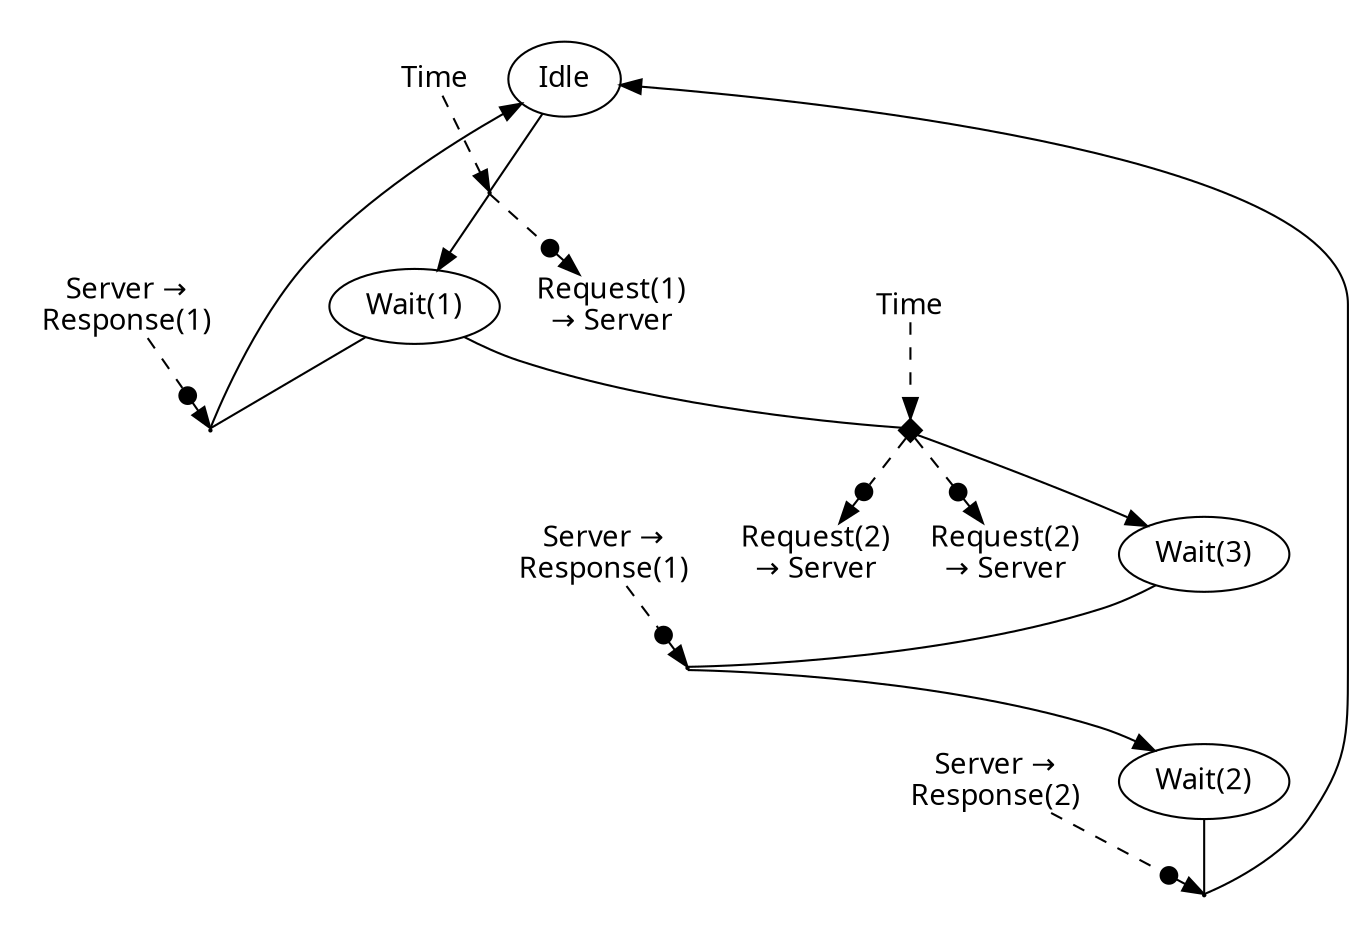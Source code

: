 digraph {
color=white;
graph [ fontname="sans-serif" ];
node [ fontname="sans-serif" ];
edge [ fontname="sans-serif" ];
A_0_false [ label="Idle", shape=ellipse ];
A_1_false [ label="Wait(1)", shape=ellipse ];
subgraph cluster_0 {
T_0_18446744073709551615 [ shape=point, height=0.015, width=0.015 ];
A_0_false -> T_0_18446744073709551615 [ arrowhead=none, direction=forward ];
T_0_18446744073709551615 -> A_1_false;
D_0_18446744073709551615_255 [ label="Time", shape=plain ];
D_0_18446744073709551615_255 -> T_0_18446744073709551615 [ arrowhead=normal, direction=forward, style=dashed ];
S_0_18446744073709551615_0 [ label="Request(1)\n&#8594; Server", shape=plain ];
T_0_18446744073709551615 -> S_0_18446744073709551615_0 [ arrowhead=normalnonedot, direction=forward, style=dashed ];
}
subgraph cluster_1 {
T_1_18446744073709551615 [ shape=point, height=0.015, width=0.015 ];
A_1_false -> T_1_18446744073709551615 [ arrowhead=none, direction=forward ];
T_1_18446744073709551615 -> A_0_false;
D_1_18446744073709551615_3 [ label="Server &#8594;\nResponse(1)", shape=plain ];
D_1_18446744073709551615_3 -> T_1_18446744073709551615 [ arrowhead=normalnonedot, direction=forward, style=dashed ];
}
A_2_false [ label="Wait(3)", shape=ellipse ];
subgraph cluster_2 {
T_2_18446744073709551615 [ shape=diamond, label="", fontsize=0, width=0.15, height=0.15, style=filled, color=black ];
A_1_false -> T_2_18446744073709551615 [ arrowhead=none, direction=forward ];
T_2_18446744073709551615 -> A_2_false;
D_2_18446744073709551615_255 [ label="Time", shape=plain ];
D_2_18446744073709551615_255 -> T_2_18446744073709551615 [ arrowhead=normal, direction=forward, style=dashed ];
S_2_18446744073709551615_1 [ label="Request(2)\n&#8594; Server", shape=plain ];
T_2_18446744073709551615 -> S_2_18446744073709551615_1 [ arrowhead=normalnonedot, direction=forward, style=dashed ];
S_2_18446744073709551615_2 [ label="Request(2)\n&#8594; Server", shape=plain ];
T_2_18446744073709551615 -> S_2_18446744073709551615_2 [ arrowhead=normalnonedot, direction=forward, style=dashed ];
}
A_3_false [ label="Wait(2)", shape=ellipse ];
subgraph cluster_3 {
T_3_18446744073709551615 [ shape=point, height=0.015, width=0.015 ];
A_2_false -> T_3_18446744073709551615 [ arrowhead=none, direction=forward ];
T_3_18446744073709551615 -> A_3_false;
D_3_18446744073709551615_3 [ label="Server &#8594;\nResponse(1)", shape=plain ];
D_3_18446744073709551615_3 -> T_3_18446744073709551615 [ arrowhead=normalnonedot, direction=forward, style=dashed ];
}
subgraph cluster_4 {
T_4_18446744073709551615 [ shape=point, height=0.015, width=0.015 ];
A_3_false -> T_4_18446744073709551615 [ arrowhead=none, direction=forward ];
T_4_18446744073709551615 -> A_0_false;
D_4_18446744073709551615_4 [ label="Server &#8594;\nResponse(2)", shape=plain ];
D_4_18446744073709551615_4 -> T_4_18446744073709551615 [ arrowhead=normalnonedot, direction=forward, style=dashed ];
}
}
